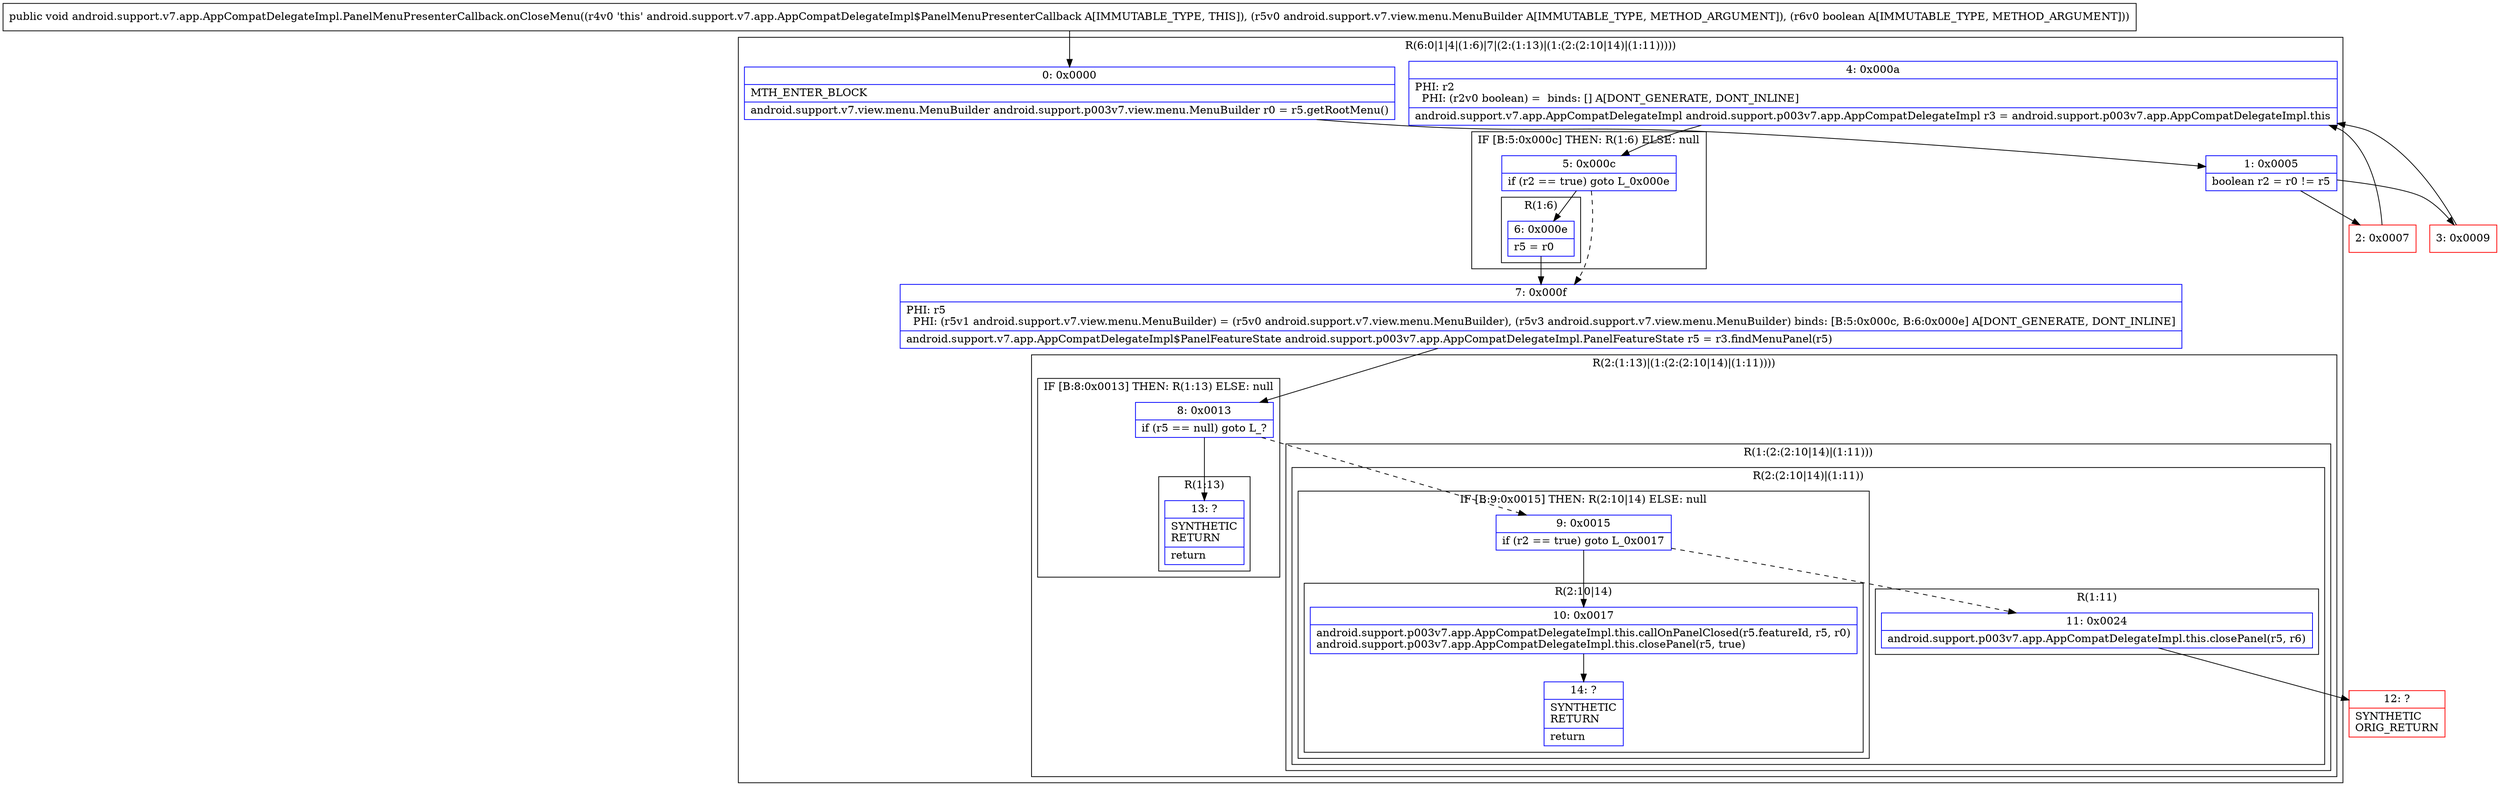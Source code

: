 digraph "CFG forandroid.support.v7.app.AppCompatDelegateImpl.PanelMenuPresenterCallback.onCloseMenu(Landroid\/support\/v7\/view\/menu\/MenuBuilder;Z)V" {
subgraph cluster_Region_455150627 {
label = "R(6:0|1|4|(1:6)|7|(2:(1:13)|(1:(2:(2:10|14)|(1:11)))))";
node [shape=record,color=blue];
Node_0 [shape=record,label="{0\:\ 0x0000|MTH_ENTER_BLOCK\l|android.support.v7.view.menu.MenuBuilder android.support.p003v7.view.menu.MenuBuilder r0 = r5.getRootMenu()\l}"];
Node_1 [shape=record,label="{1\:\ 0x0005|boolean r2 = r0 != r5\l}"];
Node_4 [shape=record,label="{4\:\ 0x000a|PHI: r2 \l  PHI: (r2v0 boolean) =  binds: [] A[DONT_GENERATE, DONT_INLINE]\l|android.support.v7.app.AppCompatDelegateImpl android.support.p003v7.app.AppCompatDelegateImpl r3 = android.support.p003v7.app.AppCompatDelegateImpl.this\l}"];
subgraph cluster_IfRegion_1759087777 {
label = "IF [B:5:0x000c] THEN: R(1:6) ELSE: null";
node [shape=record,color=blue];
Node_5 [shape=record,label="{5\:\ 0x000c|if (r2 == true) goto L_0x000e\l}"];
subgraph cluster_Region_1869589793 {
label = "R(1:6)";
node [shape=record,color=blue];
Node_6 [shape=record,label="{6\:\ 0x000e|r5 = r0\l}"];
}
}
Node_7 [shape=record,label="{7\:\ 0x000f|PHI: r5 \l  PHI: (r5v1 android.support.v7.view.menu.MenuBuilder) = (r5v0 android.support.v7.view.menu.MenuBuilder), (r5v3 android.support.v7.view.menu.MenuBuilder) binds: [B:5:0x000c, B:6:0x000e] A[DONT_GENERATE, DONT_INLINE]\l|android.support.v7.app.AppCompatDelegateImpl$PanelFeatureState android.support.p003v7.app.AppCompatDelegateImpl.PanelFeatureState r5 = r3.findMenuPanel(r5)\l}"];
subgraph cluster_Region_1110181408 {
label = "R(2:(1:13)|(1:(2:(2:10|14)|(1:11))))";
node [shape=record,color=blue];
subgraph cluster_IfRegion_1763600744 {
label = "IF [B:8:0x0013] THEN: R(1:13) ELSE: null";
node [shape=record,color=blue];
Node_8 [shape=record,label="{8\:\ 0x0013|if (r5 == null) goto L_?\l}"];
subgraph cluster_Region_970059890 {
label = "R(1:13)";
node [shape=record,color=blue];
Node_13 [shape=record,label="{13\:\ ?|SYNTHETIC\lRETURN\l|return\l}"];
}
}
subgraph cluster_Region_828814290 {
label = "R(1:(2:(2:10|14)|(1:11)))";
node [shape=record,color=blue];
subgraph cluster_Region_1957051352 {
label = "R(2:(2:10|14)|(1:11))";
node [shape=record,color=blue];
subgraph cluster_IfRegion_2064303501 {
label = "IF [B:9:0x0015] THEN: R(2:10|14) ELSE: null";
node [shape=record,color=blue];
Node_9 [shape=record,label="{9\:\ 0x0015|if (r2 == true) goto L_0x0017\l}"];
subgraph cluster_Region_842812484 {
label = "R(2:10|14)";
node [shape=record,color=blue];
Node_10 [shape=record,label="{10\:\ 0x0017|android.support.p003v7.app.AppCompatDelegateImpl.this.callOnPanelClosed(r5.featureId, r5, r0)\landroid.support.p003v7.app.AppCompatDelegateImpl.this.closePanel(r5, true)\l}"];
Node_14 [shape=record,label="{14\:\ ?|SYNTHETIC\lRETURN\l|return\l}"];
}
}
subgraph cluster_Region_957372003 {
label = "R(1:11)";
node [shape=record,color=blue];
Node_11 [shape=record,label="{11\:\ 0x0024|android.support.p003v7.app.AppCompatDelegateImpl.this.closePanel(r5, r6)\l}"];
}
}
}
}
}
Node_2 [shape=record,color=red,label="{2\:\ 0x0007}"];
Node_3 [shape=record,color=red,label="{3\:\ 0x0009}"];
Node_12 [shape=record,color=red,label="{12\:\ ?|SYNTHETIC\lORIG_RETURN\l}"];
MethodNode[shape=record,label="{public void android.support.v7.app.AppCompatDelegateImpl.PanelMenuPresenterCallback.onCloseMenu((r4v0 'this' android.support.v7.app.AppCompatDelegateImpl$PanelMenuPresenterCallback A[IMMUTABLE_TYPE, THIS]), (r5v0 android.support.v7.view.menu.MenuBuilder A[IMMUTABLE_TYPE, METHOD_ARGUMENT]), (r6v0 boolean A[IMMUTABLE_TYPE, METHOD_ARGUMENT])) }"];
MethodNode -> Node_0;
Node_0 -> Node_1;
Node_1 -> Node_2;
Node_1 -> Node_3;
Node_4 -> Node_5;
Node_5 -> Node_6;
Node_5 -> Node_7[style=dashed];
Node_6 -> Node_7;
Node_7 -> Node_8;
Node_8 -> Node_9[style=dashed];
Node_8 -> Node_13;
Node_9 -> Node_10;
Node_9 -> Node_11[style=dashed];
Node_10 -> Node_14;
Node_11 -> Node_12;
Node_2 -> Node_4;
Node_3 -> Node_4;
}

